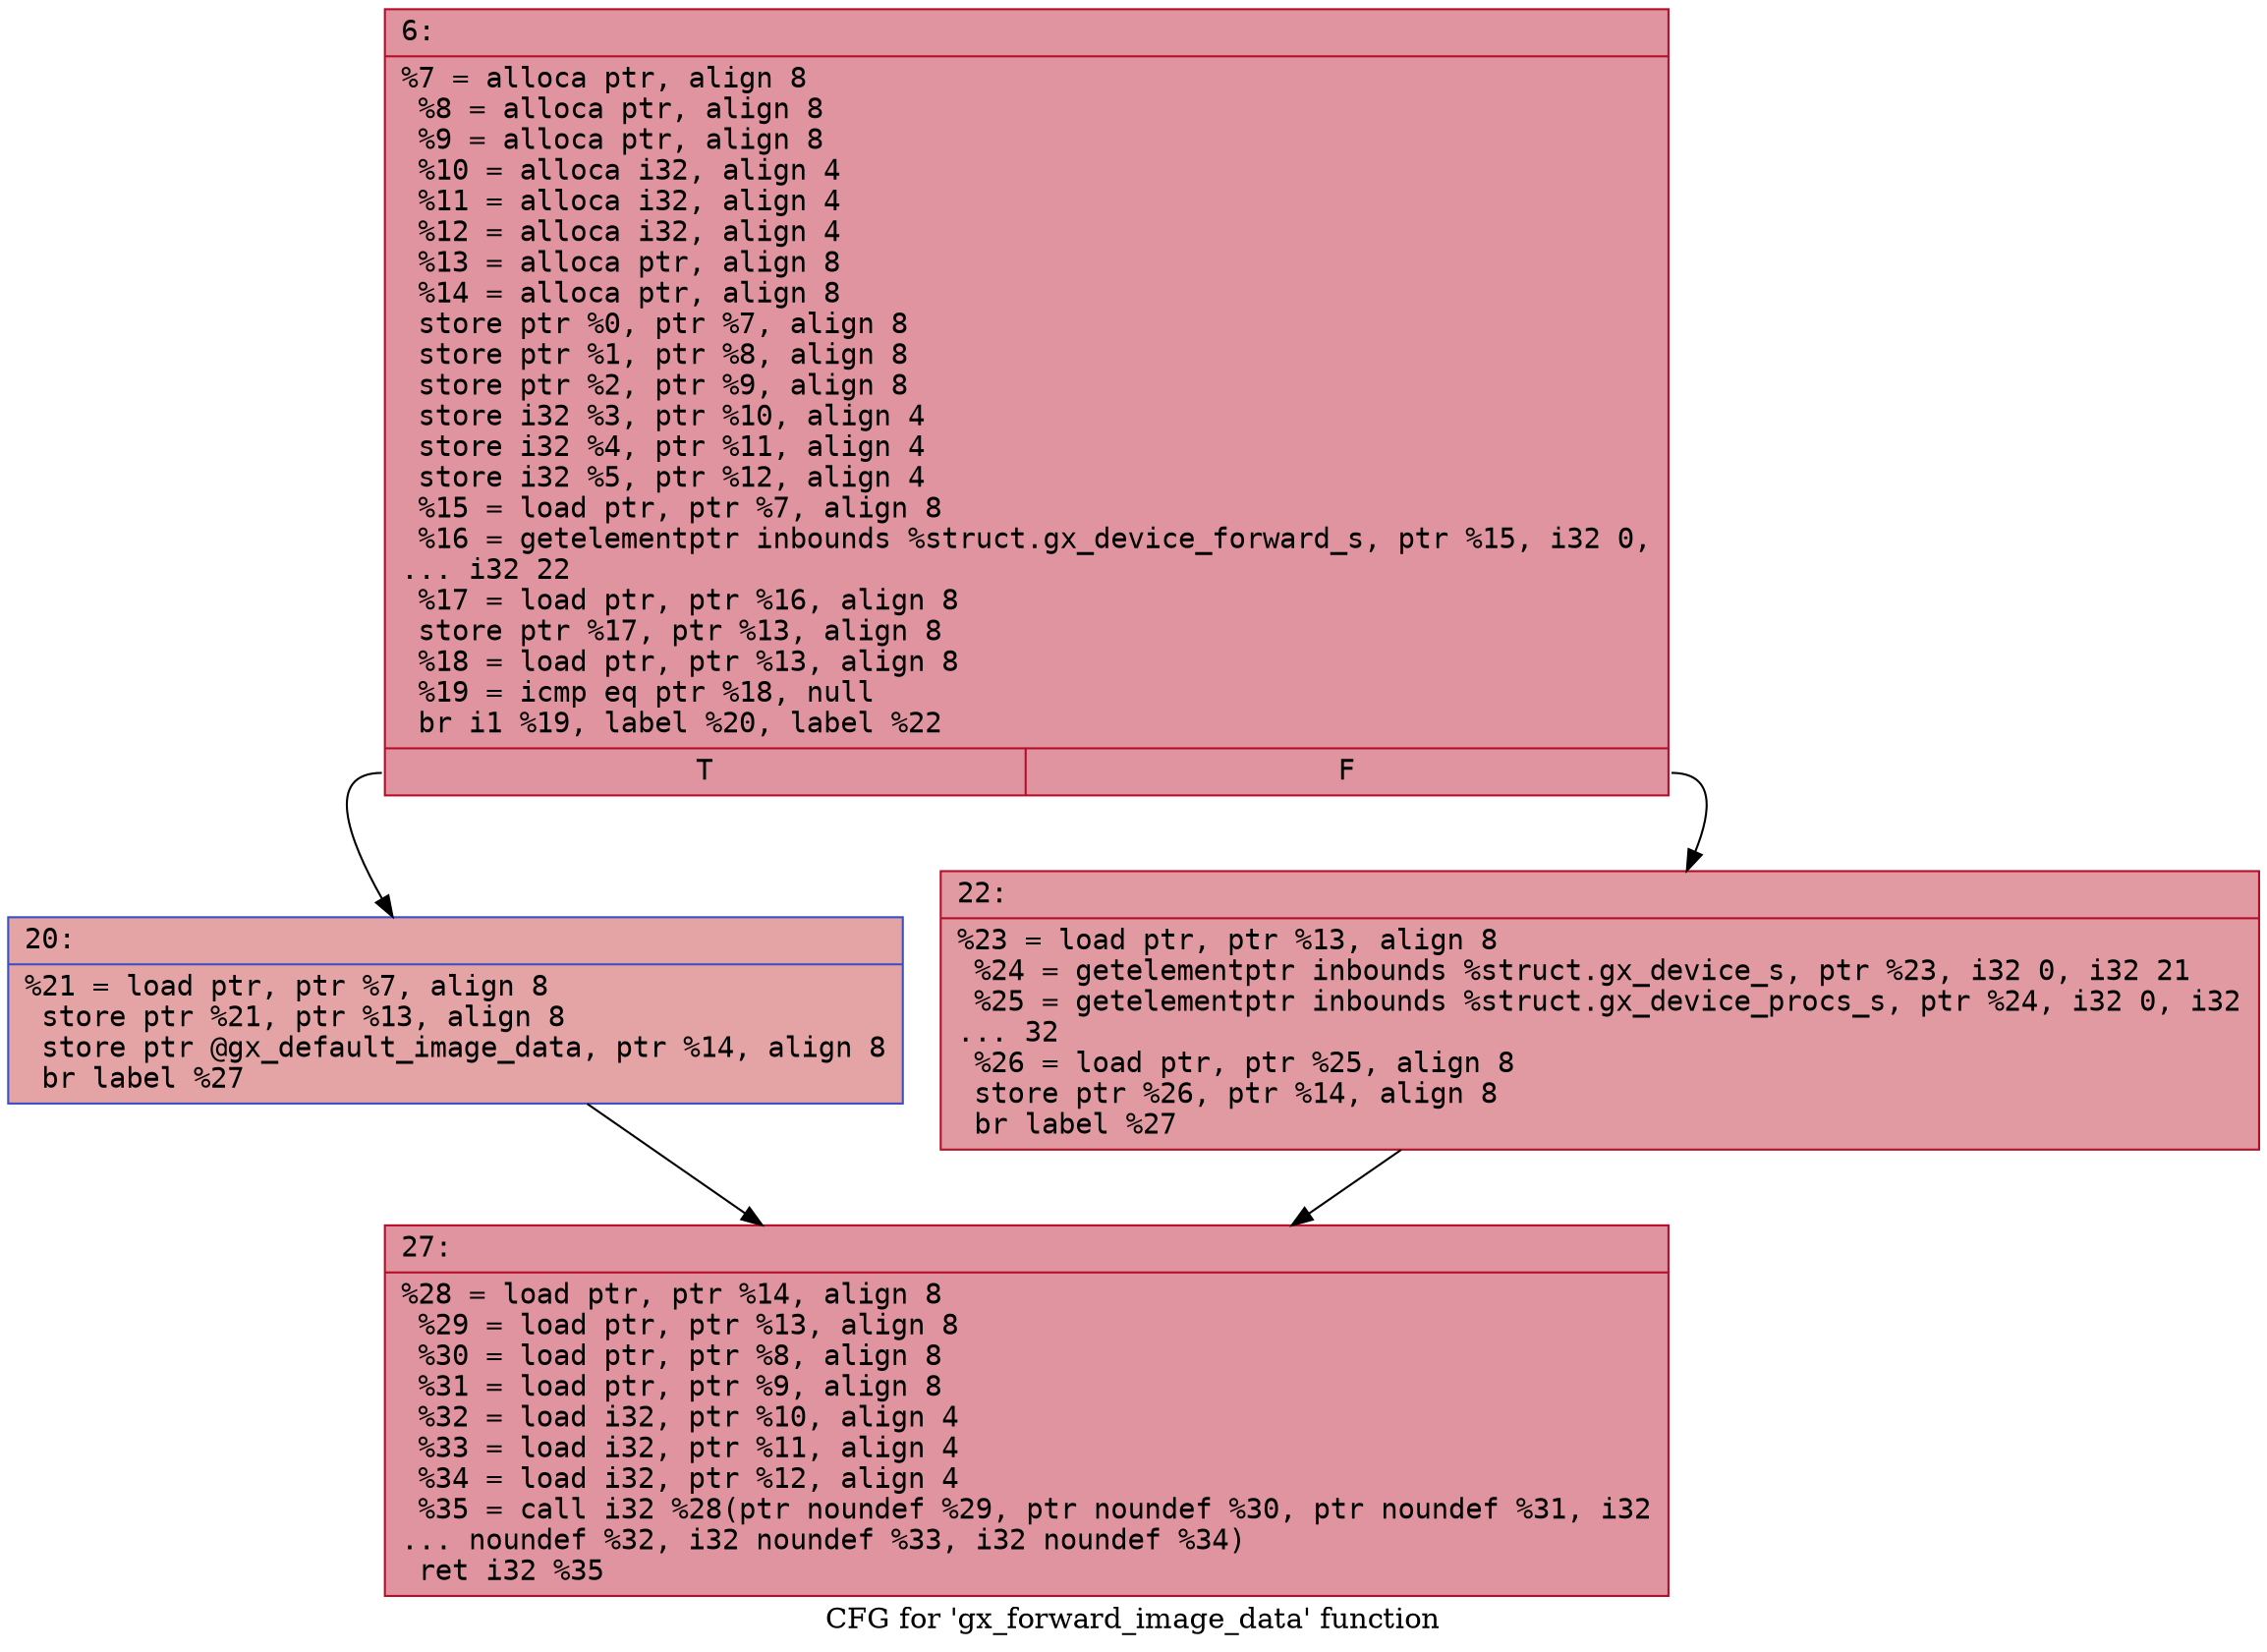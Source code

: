 digraph "CFG for 'gx_forward_image_data' function" {
	label="CFG for 'gx_forward_image_data' function";

	Node0x600003d9d770 [shape=record,color="#b70d28ff", style=filled, fillcolor="#b70d2870" fontname="Courier",label="{6:\l|  %7 = alloca ptr, align 8\l  %8 = alloca ptr, align 8\l  %9 = alloca ptr, align 8\l  %10 = alloca i32, align 4\l  %11 = alloca i32, align 4\l  %12 = alloca i32, align 4\l  %13 = alloca ptr, align 8\l  %14 = alloca ptr, align 8\l  store ptr %0, ptr %7, align 8\l  store ptr %1, ptr %8, align 8\l  store ptr %2, ptr %9, align 8\l  store i32 %3, ptr %10, align 4\l  store i32 %4, ptr %11, align 4\l  store i32 %5, ptr %12, align 4\l  %15 = load ptr, ptr %7, align 8\l  %16 = getelementptr inbounds %struct.gx_device_forward_s, ptr %15, i32 0,\l... i32 22\l  %17 = load ptr, ptr %16, align 8\l  store ptr %17, ptr %13, align 8\l  %18 = load ptr, ptr %13, align 8\l  %19 = icmp eq ptr %18, null\l  br i1 %19, label %20, label %22\l|{<s0>T|<s1>F}}"];
	Node0x600003d9d770:s0 -> Node0x600003d9d7c0[tooltip="6 -> 20\nProbability 37.50%" ];
	Node0x600003d9d770:s1 -> Node0x600003d9d810[tooltip="6 -> 22\nProbability 62.50%" ];
	Node0x600003d9d7c0 [shape=record,color="#3d50c3ff", style=filled, fillcolor="#c32e3170" fontname="Courier",label="{20:\l|  %21 = load ptr, ptr %7, align 8\l  store ptr %21, ptr %13, align 8\l  store ptr @gx_default_image_data, ptr %14, align 8\l  br label %27\l}"];
	Node0x600003d9d7c0 -> Node0x600003d9d860[tooltip="20 -> 27\nProbability 100.00%" ];
	Node0x600003d9d810 [shape=record,color="#b70d28ff", style=filled, fillcolor="#bb1b2c70" fontname="Courier",label="{22:\l|  %23 = load ptr, ptr %13, align 8\l  %24 = getelementptr inbounds %struct.gx_device_s, ptr %23, i32 0, i32 21\l  %25 = getelementptr inbounds %struct.gx_device_procs_s, ptr %24, i32 0, i32\l... 32\l  %26 = load ptr, ptr %25, align 8\l  store ptr %26, ptr %14, align 8\l  br label %27\l}"];
	Node0x600003d9d810 -> Node0x600003d9d860[tooltip="22 -> 27\nProbability 100.00%" ];
	Node0x600003d9d860 [shape=record,color="#b70d28ff", style=filled, fillcolor="#b70d2870" fontname="Courier",label="{27:\l|  %28 = load ptr, ptr %14, align 8\l  %29 = load ptr, ptr %13, align 8\l  %30 = load ptr, ptr %8, align 8\l  %31 = load ptr, ptr %9, align 8\l  %32 = load i32, ptr %10, align 4\l  %33 = load i32, ptr %11, align 4\l  %34 = load i32, ptr %12, align 4\l  %35 = call i32 %28(ptr noundef %29, ptr noundef %30, ptr noundef %31, i32\l... noundef %32, i32 noundef %33, i32 noundef %34)\l  ret i32 %35\l}"];
}
